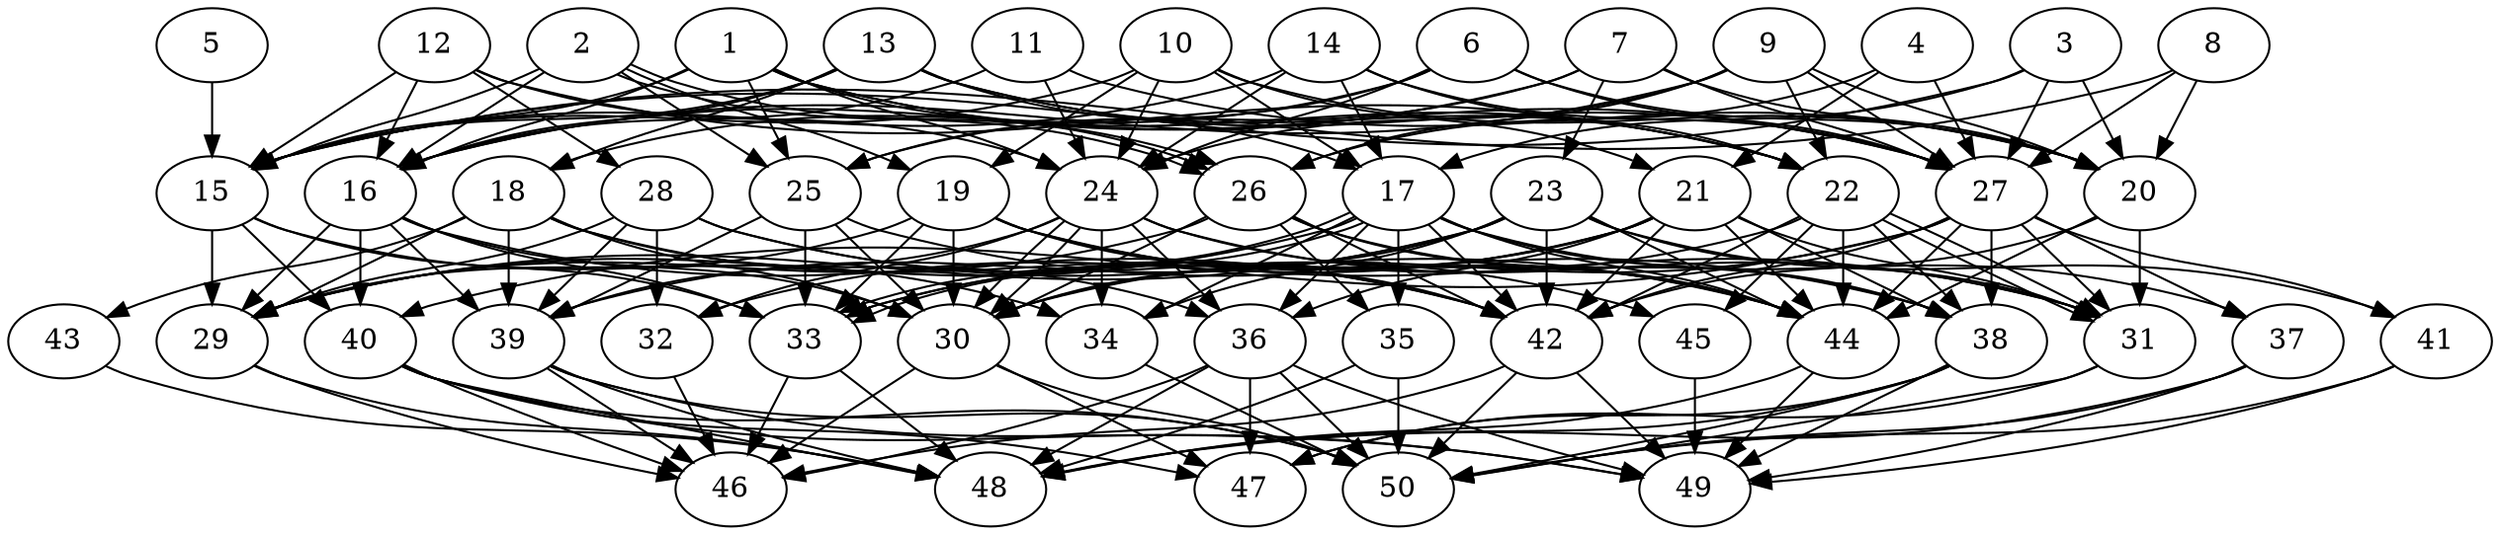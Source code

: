 // DAG automatically generated by daggen at Thu Oct  3 14:07:57 2019
// ./daggen --dot -n 50 --ccr 0.4 --fat 0.7 --regular 0.5 --density 0.7 --mindata 5242880 --maxdata 52428800 
digraph G {
  1 [size="95078400", alpha="0.20", expect_size="38031360"] 
  1 -> 15 [size ="38031360"]
  1 -> 16 [size ="38031360"]
  1 -> 22 [size ="38031360"]
  1 -> 24 [size ="38031360"]
  1 -> 25 [size ="38031360"]
  1 -> 26 [size ="38031360"]
  1 -> 27 [size ="38031360"]
  2 [size="18667520", alpha="0.17", expect_size="7467008"] 
  2 -> 15 [size ="7467008"]
  2 -> 16 [size ="7467008"]
  2 -> 19 [size ="7467008"]
  2 -> 25 [size ="7467008"]
  2 -> 26 [size ="7467008"]
  2 -> 26 [size ="7467008"]
  3 [size="21585920", alpha="0.12", expect_size="8634368"] 
  3 -> 15 [size ="8634368"]
  3 -> 17 [size ="8634368"]
  3 -> 20 [size ="8634368"]
  3 -> 27 [size ="8634368"]
  4 [size="26677760", alpha="0.19", expect_size="10671104"] 
  4 -> 21 [size ="10671104"]
  4 -> 26 [size ="10671104"]
  4 -> 27 [size ="10671104"]
  5 [size="29440000", alpha="0.19", expect_size="11776000"] 
  5 -> 15 [size ="11776000"]
  6 [size="119549440", alpha="0.08", expect_size="47819776"] 
  6 -> 18 [size ="47819776"]
  6 -> 20 [size ="47819776"]
  6 -> 24 [size ="47819776"]
  6 -> 25 [size ="47819776"]
  6 -> 27 [size ="47819776"]
  7 [size="105932800", alpha="0.03", expect_size="42373120"] 
  7 -> 16 [size ="42373120"]
  7 -> 20 [size ="42373120"]
  7 -> 23 [size ="42373120"]
  7 -> 25 [size ="42373120"]
  7 -> 27 [size ="42373120"]
  8 [size="109647360", alpha="0.20", expect_size="43858944"] 
  8 -> 15 [size ="43858944"]
  8 -> 20 [size ="43858944"]
  8 -> 27 [size ="43858944"]
  9 [size="110827520", alpha="0.02", expect_size="44331008"] 
  9 -> 16 [size ="44331008"]
  9 -> 20 [size ="44331008"]
  9 -> 22 [size ="44331008"]
  9 -> 24 [size ="44331008"]
  9 -> 26 [size ="44331008"]
  9 -> 27 [size ="44331008"]
  10 [size="47933440", alpha="0.16", expect_size="19173376"] 
  10 -> 15 [size ="19173376"]
  10 -> 17 [size ="19173376"]
  10 -> 19 [size ="19173376"]
  10 -> 20 [size ="19173376"]
  10 -> 21 [size ="19173376"]
  10 -> 24 [size ="19173376"]
  11 [size="47180800", alpha="0.11", expect_size="18872320"] 
  11 -> 16 [size ="18872320"]
  11 -> 20 [size ="18872320"]
  11 -> 24 [size ="18872320"]
  12 [size="45826560", alpha="0.11", expect_size="18330624"] 
  12 -> 15 [size ="18330624"]
  12 -> 16 [size ="18330624"]
  12 -> 22 [size ="18330624"]
  12 -> 24 [size ="18330624"]
  12 -> 28 [size ="18330624"]
  13 [size="25879040", alpha="0.11", expect_size="10351616"] 
  13 -> 15 [size ="10351616"]
  13 -> 16 [size ="10351616"]
  13 -> 17 [size ="10351616"]
  13 -> 18 [size ="10351616"]
  13 -> 22 [size ="10351616"]
  13 -> 27 [size ="10351616"]
  14 [size="97456640", alpha="0.17", expect_size="38982656"] 
  14 -> 15 [size ="38982656"]
  14 -> 17 [size ="38982656"]
  14 -> 22 [size ="38982656"]
  14 -> 24 [size ="38982656"]
  14 -> 27 [size ="38982656"]
  15 [size="90339840", alpha="0.09", expect_size="36135936"] 
  15 -> 29 [size ="36135936"]
  15 -> 33 [size ="36135936"]
  15 -> 34 [size ="36135936"]
  15 -> 40 [size ="36135936"]
  16 [size="82803200", alpha="0.16", expect_size="33121280"] 
  16 -> 29 [size ="33121280"]
  16 -> 30 [size ="33121280"]
  16 -> 33 [size ="33121280"]
  16 -> 39 [size ="33121280"]
  16 -> 40 [size ="33121280"]
  16 -> 42 [size ="33121280"]
  17 [size="13675520", alpha="0.15", expect_size="5470208"] 
  17 -> 29 [size ="5470208"]
  17 -> 33 [size ="5470208"]
  17 -> 33 [size ="5470208"]
  17 -> 34 [size ="5470208"]
  17 -> 35 [size ="5470208"]
  17 -> 36 [size ="5470208"]
  17 -> 37 [size ="5470208"]
  17 -> 38 [size ="5470208"]
  17 -> 42 [size ="5470208"]
  17 -> 44 [size ="5470208"]
  18 [size="30794240", alpha="0.04", expect_size="12317696"] 
  18 -> 29 [size ="12317696"]
  18 -> 30 [size ="12317696"]
  18 -> 36 [size ="12317696"]
  18 -> 39 [size ="12317696"]
  18 -> 42 [size ="12317696"]
  18 -> 43 [size ="12317696"]
  19 [size="29675520", alpha="0.11", expect_size="11870208"] 
  19 -> 29 [size ="11870208"]
  19 -> 30 [size ="11870208"]
  19 -> 31 [size ="11870208"]
  19 -> 33 [size ="11870208"]
  19 -> 42 [size ="11870208"]
  19 -> 44 [size ="11870208"]
  20 [size="42237440", alpha="0.08", expect_size="16894976"] 
  20 -> 31 [size ="16894976"]
  20 -> 42 [size ="16894976"]
  20 -> 44 [size ="16894976"]
  21 [size="16471040", alpha="0.19", expect_size="6588416"] 
  21 -> 30 [size ="6588416"]
  21 -> 31 [size ="6588416"]
  21 -> 32 [size ="6588416"]
  21 -> 33 [size ="6588416"]
  21 -> 36 [size ="6588416"]
  21 -> 38 [size ="6588416"]
  21 -> 42 [size ="6588416"]
  21 -> 44 [size ="6588416"]
  22 [size="79111680", alpha="0.10", expect_size="31644672"] 
  22 -> 31 [size ="31644672"]
  22 -> 31 [size ="31644672"]
  22 -> 33 [size ="31644672"]
  22 -> 38 [size ="31644672"]
  22 -> 42 [size ="31644672"]
  22 -> 44 [size ="31644672"]
  22 -> 45 [size ="31644672"]
  23 [size="26329600", alpha="0.04", expect_size="10531840"] 
  23 -> 29 [size ="10531840"]
  23 -> 30 [size ="10531840"]
  23 -> 31 [size ="10531840"]
  23 -> 34 [size ="10531840"]
  23 -> 39 [size ="10531840"]
  23 -> 41 [size ="10531840"]
  23 -> 42 [size ="10531840"]
  23 -> 44 [size ="10531840"]
  24 [size="92398080", alpha="0.19", expect_size="36959232"] 
  24 -> 30 [size ="36959232"]
  24 -> 30 [size ="36959232"]
  24 -> 31 [size ="36959232"]
  24 -> 32 [size ="36959232"]
  24 -> 34 [size ="36959232"]
  24 -> 36 [size ="36959232"]
  24 -> 39 [size ="36959232"]
  24 -> 44 [size ="36959232"]
  25 [size="73850880", alpha="0.17", expect_size="29540352"] 
  25 -> 30 [size ="29540352"]
  25 -> 33 [size ="29540352"]
  25 -> 38 [size ="29540352"]
  25 -> 39 [size ="29540352"]
  26 [size="127027200", alpha="0.14", expect_size="50810880"] 
  26 -> 29 [size ="50810880"]
  26 -> 30 [size ="50810880"]
  26 -> 35 [size ="50810880"]
  26 -> 38 [size ="50810880"]
  26 -> 42 [size ="50810880"]
  26 -> 44 [size ="50810880"]
  27 [size="101916160", alpha="0.06", expect_size="40766464"] 
  27 -> 30 [size ="40766464"]
  27 -> 31 [size ="40766464"]
  27 -> 37 [size ="40766464"]
  27 -> 38 [size ="40766464"]
  27 -> 40 [size ="40766464"]
  27 -> 41 [size ="40766464"]
  27 -> 42 [size ="40766464"]
  27 -> 44 [size ="40766464"]
  28 [size="72074240", alpha="0.14", expect_size="28829696"] 
  28 -> 29 [size ="28829696"]
  28 -> 32 [size ="28829696"]
  28 -> 39 [size ="28829696"]
  28 -> 44 [size ="28829696"]
  28 -> 45 [size ="28829696"]
  29 [size="94026240", alpha="0.19", expect_size="37610496"] 
  29 -> 46 [size ="37610496"]
  29 -> 48 [size ="37610496"]
  30 [size="40975360", alpha="0.10", expect_size="16390144"] 
  30 -> 46 [size ="16390144"]
  30 -> 47 [size ="16390144"]
  30 -> 50 [size ="16390144"]
  31 [size="87508480", alpha="0.06", expect_size="35003392"] 
  31 -> 47 [size ="35003392"]
  31 -> 50 [size ="35003392"]
  32 [size="79669760", alpha="0.09", expect_size="31867904"] 
  32 -> 46 [size ="31867904"]
  33 [size="23019520", alpha="0.13", expect_size="9207808"] 
  33 -> 46 [size ="9207808"]
  33 -> 48 [size ="9207808"]
  34 [size="44003840", alpha="0.12", expect_size="17601536"] 
  34 -> 50 [size ="17601536"]
  35 [size="38228480", alpha="0.03", expect_size="15291392"] 
  35 -> 48 [size ="15291392"]
  35 -> 50 [size ="15291392"]
  36 [size="22028800", alpha="0.07", expect_size="8811520"] 
  36 -> 46 [size ="8811520"]
  36 -> 47 [size ="8811520"]
  36 -> 48 [size ="8811520"]
  36 -> 49 [size ="8811520"]
  36 -> 50 [size ="8811520"]
  37 [size="101849600", alpha="0.11", expect_size="40739840"] 
  37 -> 48 [size ="40739840"]
  37 -> 49 [size ="40739840"]
  37 -> 50 [size ="40739840"]
  38 [size="16619520", alpha="0.17", expect_size="6647808"] 
  38 -> 47 [size ="6647808"]
  38 -> 48 [size ="6647808"]
  38 -> 49 [size ="6647808"]
  38 -> 50 [size ="6647808"]
  39 [size="98813440", alpha="0.07", expect_size="39525376"] 
  39 -> 46 [size ="39525376"]
  39 -> 48 [size ="39525376"]
  39 -> 49 [size ="39525376"]
  39 -> 50 [size ="39525376"]
  40 [size="92254720", alpha="0.01", expect_size="36901888"] 
  40 -> 46 [size ="36901888"]
  40 -> 47 [size ="36901888"]
  40 -> 48 [size ="36901888"]
  40 -> 49 [size ="36901888"]
  40 -> 50 [size ="36901888"]
  41 [size="31772160", alpha="0.16", expect_size="12708864"] 
  41 -> 49 [size ="12708864"]
  41 -> 50 [size ="12708864"]
  42 [size="69401600", alpha="0.02", expect_size="27760640"] 
  42 -> 46 [size ="27760640"]
  42 -> 49 [size ="27760640"]
  42 -> 50 [size ="27760640"]
  43 [size="119905280", alpha="0.11", expect_size="47962112"] 
  43 -> 48 [size ="47962112"]
  44 [size="78085120", alpha="0.12", expect_size="31234048"] 
  44 -> 48 [size ="31234048"]
  44 -> 49 [size ="31234048"]
  45 [size="28293120", alpha="0.05", expect_size="11317248"] 
  45 -> 49 [size ="11317248"]
  46 [size="47764480", alpha="0.16", expect_size="19105792"] 
  47 [size="88232960", alpha="0.03", expect_size="35293184"] 
  48 [size="32302080", alpha="0.19", expect_size="12920832"] 
  49 [size="15626240", alpha="0.09", expect_size="6250496"] 
  50 [size="54773760", alpha="0.04", expect_size="21909504"] 
}
